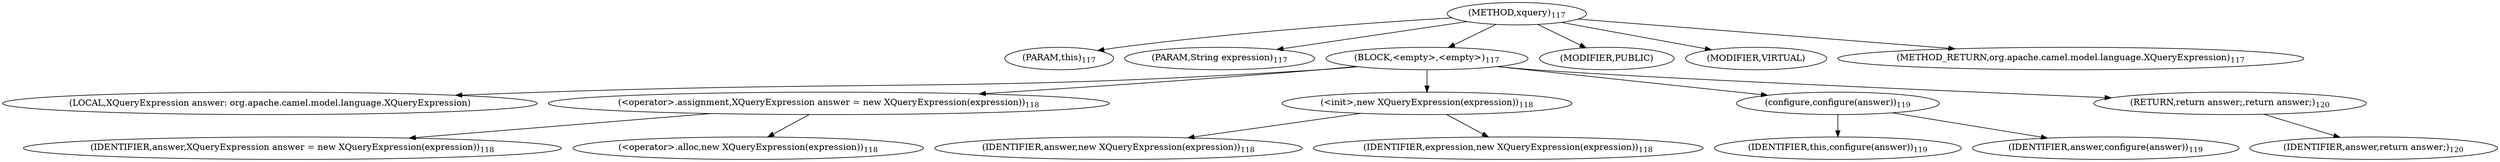 digraph "xquery" {  
"242" [label = <(METHOD,xquery)<SUB>117</SUB>> ]
"22" [label = <(PARAM,this)<SUB>117</SUB>> ]
"243" [label = <(PARAM,String expression)<SUB>117</SUB>> ]
"244" [label = <(BLOCK,&lt;empty&gt;,&lt;empty&gt;)<SUB>117</SUB>> ]
"20" [label = <(LOCAL,XQueryExpression answer: org.apache.camel.model.language.XQueryExpression)> ]
"245" [label = <(&lt;operator&gt;.assignment,XQueryExpression answer = new XQueryExpression(expression))<SUB>118</SUB>> ]
"246" [label = <(IDENTIFIER,answer,XQueryExpression answer = new XQueryExpression(expression))<SUB>118</SUB>> ]
"247" [label = <(&lt;operator&gt;.alloc,new XQueryExpression(expression))<SUB>118</SUB>> ]
"248" [label = <(&lt;init&gt;,new XQueryExpression(expression))<SUB>118</SUB>> ]
"19" [label = <(IDENTIFIER,answer,new XQueryExpression(expression))<SUB>118</SUB>> ]
"249" [label = <(IDENTIFIER,expression,new XQueryExpression(expression))<SUB>118</SUB>> ]
"250" [label = <(configure,configure(answer))<SUB>119</SUB>> ]
"21" [label = <(IDENTIFIER,this,configure(answer))<SUB>119</SUB>> ]
"251" [label = <(IDENTIFIER,answer,configure(answer))<SUB>119</SUB>> ]
"252" [label = <(RETURN,return answer;,return answer;)<SUB>120</SUB>> ]
"253" [label = <(IDENTIFIER,answer,return answer;)<SUB>120</SUB>> ]
"254" [label = <(MODIFIER,PUBLIC)> ]
"255" [label = <(MODIFIER,VIRTUAL)> ]
"256" [label = <(METHOD_RETURN,org.apache.camel.model.language.XQueryExpression)<SUB>117</SUB>> ]
  "242" -> "22" 
  "242" -> "243" 
  "242" -> "244" 
  "242" -> "254" 
  "242" -> "255" 
  "242" -> "256" 
  "244" -> "20" 
  "244" -> "245" 
  "244" -> "248" 
  "244" -> "250" 
  "244" -> "252" 
  "245" -> "246" 
  "245" -> "247" 
  "248" -> "19" 
  "248" -> "249" 
  "250" -> "21" 
  "250" -> "251" 
  "252" -> "253" 
}
